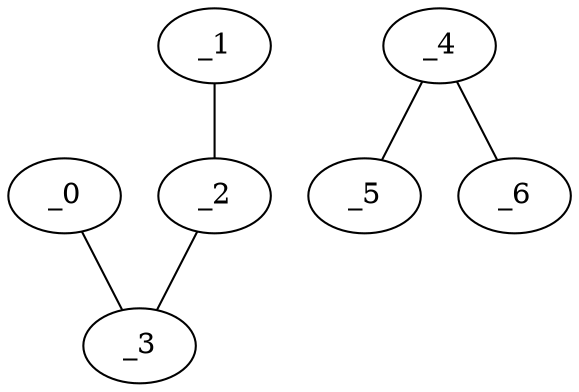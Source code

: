 graph EP1_0103 {
	_0	 [x="2.30523",
		y="2.7198"];
	_3	 [x="0.61652",
		y="2.66854"];
	_0 -- _3;
	_1	 [x="2.3877",
		y="0.672793"];
	_2	 [x="0.712224",
		y="0.619606"];
	_1 -- _2;
	_2 -- _3;
	_4	 [x="0.6",
		y="1.74"];
	_5	 [x="1.95562",
		y="1.84259"];
	_4 -- _5;
	_6	 [x="2.056",
		y="1.83828"];
	_4 -- _6;
}
